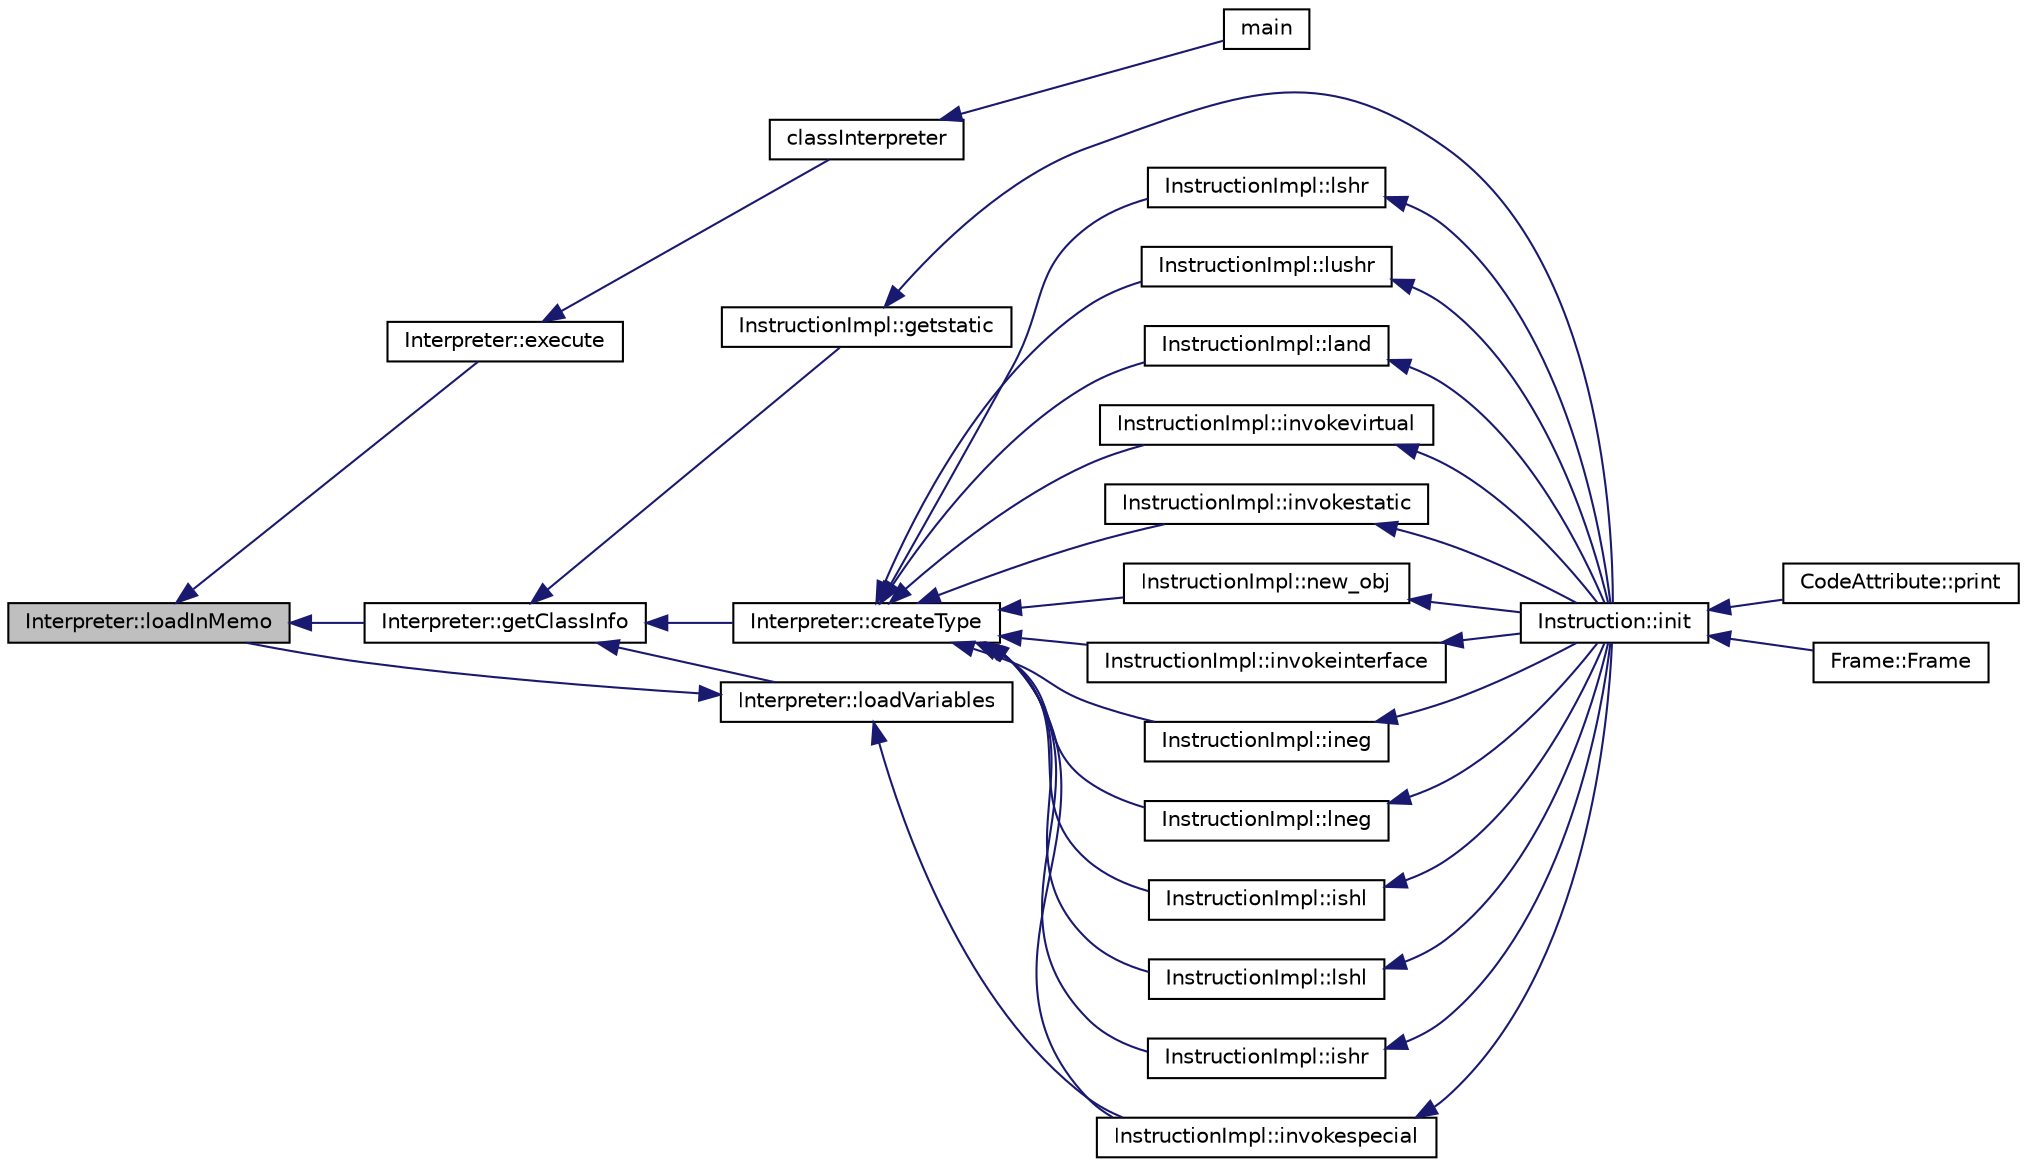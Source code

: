 digraph "Interpreter::loadInMemo"
{
  edge [fontname="Helvetica",fontsize="10",labelfontname="Helvetica",labelfontsize="10"];
  node [fontname="Helvetica",fontsize="10",shape=record];
  rankdir="LR";
  Node1 [label="Interpreter::loadInMemo",height=0.2,width=0.4,color="black", fillcolor="grey75", style="filled", fontcolor="black"];
  Node1 -> Node2 [dir="back",color="midnightblue",fontsize="10",style="solid"];
  Node2 [label="Interpreter::execute",height=0.2,width=0.4,color="black", fillcolor="white", style="filled",URL="$class_interpreter.html#aaa34fcc8ece810597cd2fea359b65220"];
  Node2 -> Node3 [dir="back",color="midnightblue",fontsize="10",style="solid"];
  Node3 [label="classInterpreter",height=0.2,width=0.4,color="black", fillcolor="white", style="filled",URL="$jvm_8cpp.html#a4f4a24852257f7259f906828eec5c11c",tooltip="Chama o interpretador para classloader. "];
  Node3 -> Node4 [dir="back",color="midnightblue",fontsize="10",style="solid"];
  Node4 [label="main",height=0.2,width=0.4,color="black", fillcolor="white", style="filled",URL="$jvm_8cpp.html#a0ddf1224851353fc92bfbff6f499fa97",tooltip="Função main. "];
  Node1 -> Node5 [dir="back",color="midnightblue",fontsize="10",style="solid"];
  Node5 [label="Interpreter::getClassInfo",height=0.2,width=0.4,color="black", fillcolor="white", style="filled",URL="$class_interpreter.html#a99a623bb05c66632d0ab034ebaf2cf51"];
  Node5 -> Node6 [dir="back",color="midnightblue",fontsize="10",style="solid"];
  Node6 [label="InstructionImpl::getstatic",height=0.2,width=0.4,color="black", fillcolor="white", style="filled",URL="$class_instruction_impl.html#af10750df1ad4bf72ac80445dbbec068b"];
  Node6 -> Node7 [dir="back",color="midnightblue",fontsize="10",style="solid"];
  Node7 [label="Instruction::init",height=0.2,width=0.4,color="black", fillcolor="white", style="filled",URL="$class_instruction.html#a145a172552303c9cbd8a5856e31a701b"];
  Node7 -> Node8 [dir="back",color="midnightblue",fontsize="10",style="solid"];
  Node8 [label="CodeAttribute::print",height=0.2,width=0.4,color="black", fillcolor="white", style="filled",URL="$class_code_attribute.html#a380eb04a01b0a0db351cf74443067ba4"];
  Node7 -> Node9 [dir="back",color="midnightblue",fontsize="10",style="solid"];
  Node9 [label="Frame::Frame",height=0.2,width=0.4,color="black", fillcolor="white", style="filled",URL="$struct_frame.html#abe0b370087d05267cab997ecdc78c4bd"];
  Node5 -> Node10 [dir="back",color="midnightblue",fontsize="10",style="solid"];
  Node10 [label="Interpreter::createType",height=0.2,width=0.4,color="black", fillcolor="white", style="filled",URL="$class_interpreter.html#a8ff3509dcc0f48200724b8ae04467495"];
  Node10 -> Node11 [dir="back",color="midnightblue",fontsize="10",style="solid"];
  Node11 [label="InstructionImpl::invokespecial",height=0.2,width=0.4,color="black", fillcolor="white", style="filled",URL="$class_instruction_impl.html#ae794ec480c5cd8809d1215aa9442501b"];
  Node11 -> Node7 [dir="back",color="midnightblue",fontsize="10",style="solid"];
  Node10 -> Node12 [dir="back",color="midnightblue",fontsize="10",style="solid"];
  Node12 [label="InstructionImpl::invokevirtual",height=0.2,width=0.4,color="black", fillcolor="white", style="filled",URL="$class_instruction_impl.html#a3d197a31eaa6bc79b6d882b0ac9f1a67"];
  Node12 -> Node7 [dir="back",color="midnightblue",fontsize="10",style="solid"];
  Node10 -> Node13 [dir="back",color="midnightblue",fontsize="10",style="solid"];
  Node13 [label="InstructionImpl::invokestatic",height=0.2,width=0.4,color="black", fillcolor="white", style="filled",URL="$class_instruction_impl.html#a1d155354287a5fa501cce5c39c341abc"];
  Node13 -> Node7 [dir="back",color="midnightblue",fontsize="10",style="solid"];
  Node10 -> Node14 [dir="back",color="midnightblue",fontsize="10",style="solid"];
  Node14 [label="InstructionImpl::new_obj",height=0.2,width=0.4,color="black", fillcolor="white", style="filled",URL="$class_instruction_impl.html#a612a030680b27c4dc97e6feec3abd9d5"];
  Node14 -> Node7 [dir="back",color="midnightblue",fontsize="10",style="solid"];
  Node10 -> Node15 [dir="back",color="midnightblue",fontsize="10",style="solid"];
  Node15 [label="InstructionImpl::invokeinterface",height=0.2,width=0.4,color="black", fillcolor="white", style="filled",URL="$class_instruction_impl.html#a87ff225e6ed77e1a956d3c6a572e5352"];
  Node15 -> Node7 [dir="back",color="midnightblue",fontsize="10",style="solid"];
  Node10 -> Node16 [dir="back",color="midnightblue",fontsize="10",style="solid"];
  Node16 [label="InstructionImpl::ineg",height=0.2,width=0.4,color="black", fillcolor="white", style="filled",URL="$class_instruction_impl.html#a458635a5e0a0e1599931831243861ad5"];
  Node16 -> Node7 [dir="back",color="midnightblue",fontsize="10",style="solid"];
  Node10 -> Node17 [dir="back",color="midnightblue",fontsize="10",style="solid"];
  Node17 [label="InstructionImpl::lneg",height=0.2,width=0.4,color="black", fillcolor="white", style="filled",URL="$class_instruction_impl.html#aab88cff85d05d447ba7e29f7fa5889b4"];
  Node17 -> Node7 [dir="back",color="midnightblue",fontsize="10",style="solid"];
  Node10 -> Node18 [dir="back",color="midnightblue",fontsize="10",style="solid"];
  Node18 [label="InstructionImpl::ishl",height=0.2,width=0.4,color="black", fillcolor="white", style="filled",URL="$class_instruction_impl.html#a4eb37fe85c3ef86ccbd90c49a60b00ab"];
  Node18 -> Node7 [dir="back",color="midnightblue",fontsize="10",style="solid"];
  Node10 -> Node19 [dir="back",color="midnightblue",fontsize="10",style="solid"];
  Node19 [label="InstructionImpl::lshl",height=0.2,width=0.4,color="black", fillcolor="white", style="filled",URL="$class_instruction_impl.html#ae967a67c9b37f6c225c8443c4b85748e"];
  Node19 -> Node7 [dir="back",color="midnightblue",fontsize="10",style="solid"];
  Node10 -> Node20 [dir="back",color="midnightblue",fontsize="10",style="solid"];
  Node20 [label="InstructionImpl::ishr",height=0.2,width=0.4,color="black", fillcolor="white", style="filled",URL="$class_instruction_impl.html#ac68d41636161f33b4d65462b91264548"];
  Node20 -> Node7 [dir="back",color="midnightblue",fontsize="10",style="solid"];
  Node10 -> Node21 [dir="back",color="midnightblue",fontsize="10",style="solid"];
  Node21 [label="InstructionImpl::lshr",height=0.2,width=0.4,color="black", fillcolor="white", style="filled",URL="$class_instruction_impl.html#aecca1e5322ed2ae9a3cf21a7b5716f77"];
  Node21 -> Node7 [dir="back",color="midnightblue",fontsize="10",style="solid"];
  Node10 -> Node22 [dir="back",color="midnightblue",fontsize="10",style="solid"];
  Node22 [label="InstructionImpl::lushr",height=0.2,width=0.4,color="black", fillcolor="white", style="filled",URL="$class_instruction_impl.html#a23b84075b24e2a750e1d6cc6b22a9adb"];
  Node22 -> Node7 [dir="back",color="midnightblue",fontsize="10",style="solid"];
  Node10 -> Node23 [dir="back",color="midnightblue",fontsize="10",style="solid"];
  Node23 [label="InstructionImpl::land",height=0.2,width=0.4,color="black", fillcolor="white", style="filled",URL="$class_instruction_impl.html#a4b4d6991094076af98ce5a5c4a2fedfa"];
  Node23 -> Node7 [dir="back",color="midnightblue",fontsize="10",style="solid"];
  Node5 -> Node24 [dir="back",color="midnightblue",fontsize="10",style="solid"];
  Node24 [label="Interpreter::loadVariables",height=0.2,width=0.4,color="black", fillcolor="white", style="filled",URL="$class_interpreter.html#a39a3745e54aa3cee8882075c96ae8b3f"];
  Node24 -> Node11 [dir="back",color="midnightblue",fontsize="10",style="solid"];
  Node24 -> Node1 [dir="back",color="midnightblue",fontsize="10",style="solid"];
}
